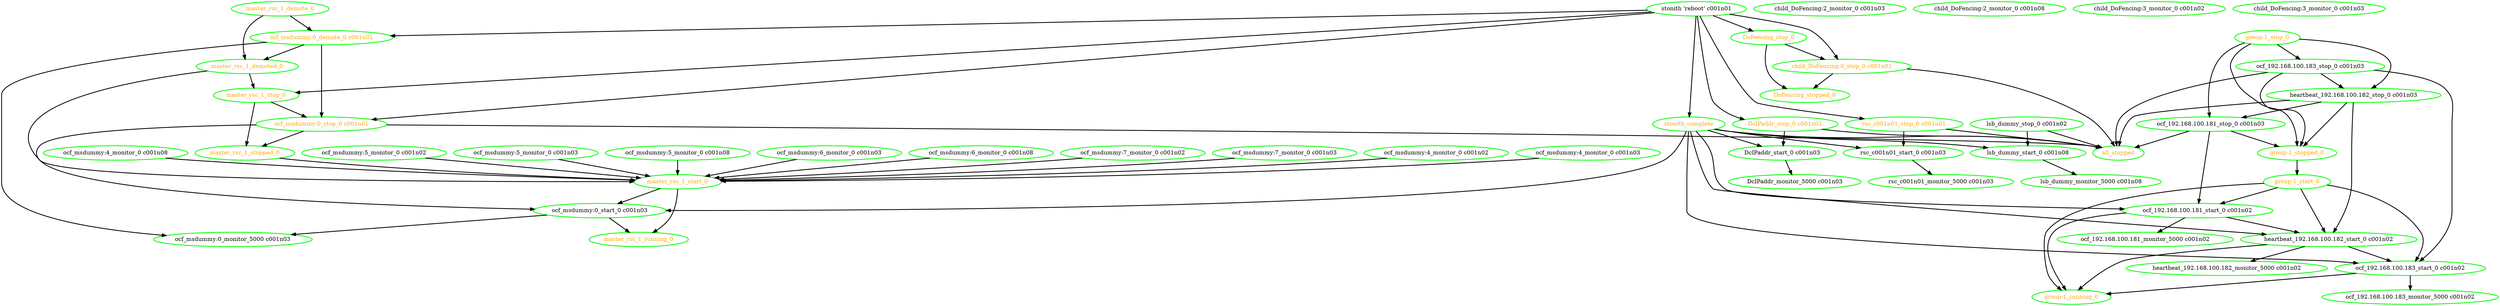 digraph "g" {
"DcIPaddr_monitor_5000 c001n03" [ style=bold color="green" fontcolor="black" ]
"DcIPaddr_start_0 c001n03" -> "DcIPaddr_monitor_5000 c001n03" [ style = bold]
"DcIPaddr_start_0 c001n03" [ style=bold color="green" fontcolor="black" ]
"DcIPaddr_stop_0 c001n01" -> "DcIPaddr_start_0 c001n03" [ style = bold]
"DcIPaddr_stop_0 c001n01" -> "all_stopped" [ style = bold]
"DcIPaddr_stop_0 c001n01" [ style=bold color="green" fontcolor="orange" ]
"DoFencing_stop_0" -> "DoFencing_stopped_0" [ style = bold]
"DoFencing_stop_0" -> "child_DoFencing:0_stop_0 c001n01" [ style = bold]
"DoFencing_stop_0" [ style=bold color="green" fontcolor="orange" ]
"DoFencing_stopped_0" [ style=bold color="green" fontcolor="orange" ]
"all_stopped" [ style=bold color="green" fontcolor="orange" ]
"child_DoFencing:0_stop_0 c001n01" -> "DoFencing_stopped_0" [ style = bold]
"child_DoFencing:0_stop_0 c001n01" -> "all_stopped" [ style = bold]
"child_DoFencing:0_stop_0 c001n01" [ style=bold color="green" fontcolor="orange" ]
"child_DoFencing:2_monitor_0 c001n03" [ style=bold color="green" fontcolor="black" ]
"child_DoFencing:2_monitor_0 c001n08" [ style=bold color="green" fontcolor="black" ]
"child_DoFencing:3_monitor_0 c001n02" [ style=bold color="green" fontcolor="black" ]
"child_DoFencing:3_monitor_0 c001n03" [ style=bold color="green" fontcolor="black" ]
"group-1_running_0" [ style=bold color="green" fontcolor="orange" ]
"group-1_start_0" -> "group-1_running_0" [ style = bold]
"group-1_start_0" -> "heartbeat_192.168.100.182_start_0 c001n02" [ style = bold]
"group-1_start_0" -> "ocf_192.168.100.181_start_0 c001n02" [ style = bold]
"group-1_start_0" -> "ocf_192.168.100.183_start_0 c001n02" [ style = bold]
"group-1_start_0" [ style=bold color="green" fontcolor="orange" ]
"group-1_stop_0" -> "group-1_stopped_0" [ style = bold]
"group-1_stop_0" -> "heartbeat_192.168.100.182_stop_0 c001n03" [ style = bold]
"group-1_stop_0" -> "ocf_192.168.100.181_stop_0 c001n03" [ style = bold]
"group-1_stop_0" -> "ocf_192.168.100.183_stop_0 c001n03" [ style = bold]
"group-1_stop_0" [ style=bold color="green" fontcolor="orange" ]
"group-1_stopped_0" -> "group-1_start_0" [ style = bold]
"group-1_stopped_0" [ style=bold color="green" fontcolor="orange" ]
"heartbeat_192.168.100.182_monitor_5000 c001n02" [ style=bold color="green" fontcolor="black" ]
"heartbeat_192.168.100.182_start_0 c001n02" -> "group-1_running_0" [ style = bold]
"heartbeat_192.168.100.182_start_0 c001n02" -> "heartbeat_192.168.100.182_monitor_5000 c001n02" [ style = bold]
"heartbeat_192.168.100.182_start_0 c001n02" -> "ocf_192.168.100.183_start_0 c001n02" [ style = bold]
"heartbeat_192.168.100.182_start_0 c001n02" [ style=bold color="green" fontcolor="black" ]
"heartbeat_192.168.100.182_stop_0 c001n03" -> "all_stopped" [ style = bold]
"heartbeat_192.168.100.182_stop_0 c001n03" -> "group-1_stopped_0" [ style = bold]
"heartbeat_192.168.100.182_stop_0 c001n03" -> "heartbeat_192.168.100.182_start_0 c001n02" [ style = bold]
"heartbeat_192.168.100.182_stop_0 c001n03" -> "ocf_192.168.100.181_stop_0 c001n03" [ style = bold]
"heartbeat_192.168.100.182_stop_0 c001n03" [ style=bold color="green" fontcolor="black" ]
"lsb_dummy_monitor_5000 c001n08" [ style=bold color="green" fontcolor="black" ]
"lsb_dummy_start_0 c001n08" -> "lsb_dummy_monitor_5000 c001n08" [ style = bold]
"lsb_dummy_start_0 c001n08" [ style=bold color="green" fontcolor="black" ]
"lsb_dummy_stop_0 c001n02" -> "all_stopped" [ style = bold]
"lsb_dummy_stop_0 c001n02" -> "lsb_dummy_start_0 c001n08" [ style = bold]
"lsb_dummy_stop_0 c001n02" [ style=bold color="green" fontcolor="black" ]
"master_rsc_1_demote_0" -> "master_rsc_1_demoted_0" [ style = bold]
"master_rsc_1_demote_0" -> "ocf_msdummy:0_demote_0 c001n01" [ style = bold]
"master_rsc_1_demote_0" [ style=bold color="green" fontcolor="orange" ]
"master_rsc_1_demoted_0" -> "master_rsc_1_start_0" [ style = bold]
"master_rsc_1_demoted_0" -> "master_rsc_1_stop_0" [ style = bold]
"master_rsc_1_demoted_0" [ style=bold color="green" fontcolor="orange" ]
"master_rsc_1_running_0" [ style=bold color="green" fontcolor="orange" ]
"master_rsc_1_start_0" -> "master_rsc_1_running_0" [ style = bold]
"master_rsc_1_start_0" -> "ocf_msdummy:0_start_0 c001n03" [ style = bold]
"master_rsc_1_start_0" [ style=bold color="green" fontcolor="orange" ]
"master_rsc_1_stop_0" -> "master_rsc_1_stopped_0" [ style = bold]
"master_rsc_1_stop_0" -> "ocf_msdummy:0_stop_0 c001n01" [ style = bold]
"master_rsc_1_stop_0" [ style=bold color="green" fontcolor="orange" ]
"master_rsc_1_stopped_0" -> "master_rsc_1_start_0" [ style = bold]
"master_rsc_1_stopped_0" [ style=bold color="green" fontcolor="orange" ]
"ocf_192.168.100.181_monitor_5000 c001n02" [ style=bold color="green" fontcolor="black" ]
"ocf_192.168.100.181_start_0 c001n02" -> "group-1_running_0" [ style = bold]
"ocf_192.168.100.181_start_0 c001n02" -> "heartbeat_192.168.100.182_start_0 c001n02" [ style = bold]
"ocf_192.168.100.181_start_0 c001n02" -> "ocf_192.168.100.181_monitor_5000 c001n02" [ style = bold]
"ocf_192.168.100.181_start_0 c001n02" [ style=bold color="green" fontcolor="black" ]
"ocf_192.168.100.181_stop_0 c001n03" -> "all_stopped" [ style = bold]
"ocf_192.168.100.181_stop_0 c001n03" -> "group-1_stopped_0" [ style = bold]
"ocf_192.168.100.181_stop_0 c001n03" -> "ocf_192.168.100.181_start_0 c001n02" [ style = bold]
"ocf_192.168.100.181_stop_0 c001n03" [ style=bold color="green" fontcolor="black" ]
"ocf_192.168.100.183_monitor_5000 c001n02" [ style=bold color="green" fontcolor="black" ]
"ocf_192.168.100.183_start_0 c001n02" -> "group-1_running_0" [ style = bold]
"ocf_192.168.100.183_start_0 c001n02" -> "ocf_192.168.100.183_monitor_5000 c001n02" [ style = bold]
"ocf_192.168.100.183_start_0 c001n02" [ style=bold color="green" fontcolor="black" ]
"ocf_192.168.100.183_stop_0 c001n03" -> "all_stopped" [ style = bold]
"ocf_192.168.100.183_stop_0 c001n03" -> "group-1_stopped_0" [ style = bold]
"ocf_192.168.100.183_stop_0 c001n03" -> "heartbeat_192.168.100.182_stop_0 c001n03" [ style = bold]
"ocf_192.168.100.183_stop_0 c001n03" -> "ocf_192.168.100.183_start_0 c001n02" [ style = bold]
"ocf_192.168.100.183_stop_0 c001n03" [ style=bold color="green" fontcolor="black" ]
"ocf_msdummy:0_demote_0 c001n01" -> "master_rsc_1_demoted_0" [ style = bold]
"ocf_msdummy:0_demote_0 c001n01" -> "ocf_msdummy:0_monitor_5000 c001n03" [ style = bold]
"ocf_msdummy:0_demote_0 c001n01" -> "ocf_msdummy:0_stop_0 c001n01" [ style = bold]
"ocf_msdummy:0_demote_0 c001n01" [ style=bold color="green" fontcolor="orange" ]
"ocf_msdummy:0_monitor_5000 c001n03" [ style=bold color="green" fontcolor="black" ]
"ocf_msdummy:0_start_0 c001n03" -> "master_rsc_1_running_0" [ style = bold]
"ocf_msdummy:0_start_0 c001n03" -> "ocf_msdummy:0_monitor_5000 c001n03" [ style = bold]
"ocf_msdummy:0_start_0 c001n03" [ style=bold color="green" fontcolor="black" ]
"ocf_msdummy:0_stop_0 c001n01" -> "all_stopped" [ style = bold]
"ocf_msdummy:0_stop_0 c001n01" -> "master_rsc_1_stopped_0" [ style = bold]
"ocf_msdummy:0_stop_0 c001n01" -> "ocf_msdummy:0_start_0 c001n03" [ style = bold]
"ocf_msdummy:0_stop_0 c001n01" [ style=bold color="green" fontcolor="orange" ]
"ocf_msdummy:4_monitor_0 c001n02" -> "master_rsc_1_start_0" [ style = bold]
"ocf_msdummy:4_monitor_0 c001n02" [ style=bold color="green" fontcolor="black" ]
"ocf_msdummy:4_monitor_0 c001n03" -> "master_rsc_1_start_0" [ style = bold]
"ocf_msdummy:4_monitor_0 c001n03" [ style=bold color="green" fontcolor="black" ]
"ocf_msdummy:4_monitor_0 c001n08" -> "master_rsc_1_start_0" [ style = bold]
"ocf_msdummy:4_monitor_0 c001n08" [ style=bold color="green" fontcolor="black" ]
"ocf_msdummy:5_monitor_0 c001n02" -> "master_rsc_1_start_0" [ style = bold]
"ocf_msdummy:5_monitor_0 c001n02" [ style=bold color="green" fontcolor="black" ]
"ocf_msdummy:5_monitor_0 c001n03" -> "master_rsc_1_start_0" [ style = bold]
"ocf_msdummy:5_monitor_0 c001n03" [ style=bold color="green" fontcolor="black" ]
"ocf_msdummy:5_monitor_0 c001n08" -> "master_rsc_1_start_0" [ style = bold]
"ocf_msdummy:5_monitor_0 c001n08" [ style=bold color="green" fontcolor="black" ]
"ocf_msdummy:6_monitor_0 c001n03" -> "master_rsc_1_start_0" [ style = bold]
"ocf_msdummy:6_monitor_0 c001n03" [ style=bold color="green" fontcolor="black" ]
"ocf_msdummy:6_monitor_0 c001n08" -> "master_rsc_1_start_0" [ style = bold]
"ocf_msdummy:6_monitor_0 c001n08" [ style=bold color="green" fontcolor="black" ]
"ocf_msdummy:7_monitor_0 c001n02" -> "master_rsc_1_start_0" [ style = bold]
"ocf_msdummy:7_monitor_0 c001n02" [ style=bold color="green" fontcolor="black" ]
"ocf_msdummy:7_monitor_0 c001n03" -> "master_rsc_1_start_0" [ style = bold]
"ocf_msdummy:7_monitor_0 c001n03" [ style=bold color="green" fontcolor="black" ]
"rsc_c001n01_monitor_5000 c001n03" [ style=bold color="green" fontcolor="black" ]
"rsc_c001n01_start_0 c001n03" -> "rsc_c001n01_monitor_5000 c001n03" [ style = bold]
"rsc_c001n01_start_0 c001n03" [ style=bold color="green" fontcolor="black" ]
"rsc_c001n01_stop_0 c001n01" -> "all_stopped" [ style = bold]
"rsc_c001n01_stop_0 c001n01" -> "rsc_c001n01_start_0 c001n03" [ style = bold]
"rsc_c001n01_stop_0 c001n01" [ style=bold color="green" fontcolor="orange" ]
"stonith 'reboot' c001n01" -> "DcIPaddr_stop_0 c001n01" [ style = bold]
"stonith 'reboot' c001n01" -> "DoFencing_stop_0" [ style = bold]
"stonith 'reboot' c001n01" -> "child_DoFencing:0_stop_0 c001n01" [ style = bold]
"stonith 'reboot' c001n01" -> "master_rsc_1_stop_0" [ style = bold]
"stonith 'reboot' c001n01" -> "ocf_msdummy:0_demote_0 c001n01" [ style = bold]
"stonith 'reboot' c001n01" -> "ocf_msdummy:0_stop_0 c001n01" [ style = bold]
"stonith 'reboot' c001n01" -> "rsc_c001n01_stop_0 c001n01" [ style = bold]
"stonith 'reboot' c001n01" -> "stonith_complete" [ style = bold]
"stonith 'reboot' c001n01" [ style=bold color="green" fontcolor="black"]
"stonith_complete" -> "DcIPaddr_start_0 c001n03" [ style = bold]
"stonith_complete" -> "all_stopped" [ style = bold]
"stonith_complete" -> "heartbeat_192.168.100.182_start_0 c001n02" [ style = bold]
"stonith_complete" -> "lsb_dummy_start_0 c001n08" [ style = bold]
"stonith_complete" -> "ocf_192.168.100.181_start_0 c001n02" [ style = bold]
"stonith_complete" -> "ocf_192.168.100.183_start_0 c001n02" [ style = bold]
"stonith_complete" -> "ocf_msdummy:0_start_0 c001n03" [ style = bold]
"stonith_complete" -> "rsc_c001n01_start_0 c001n03" [ style = bold]
"stonith_complete" [ style=bold color="green" fontcolor="orange" ]
}
